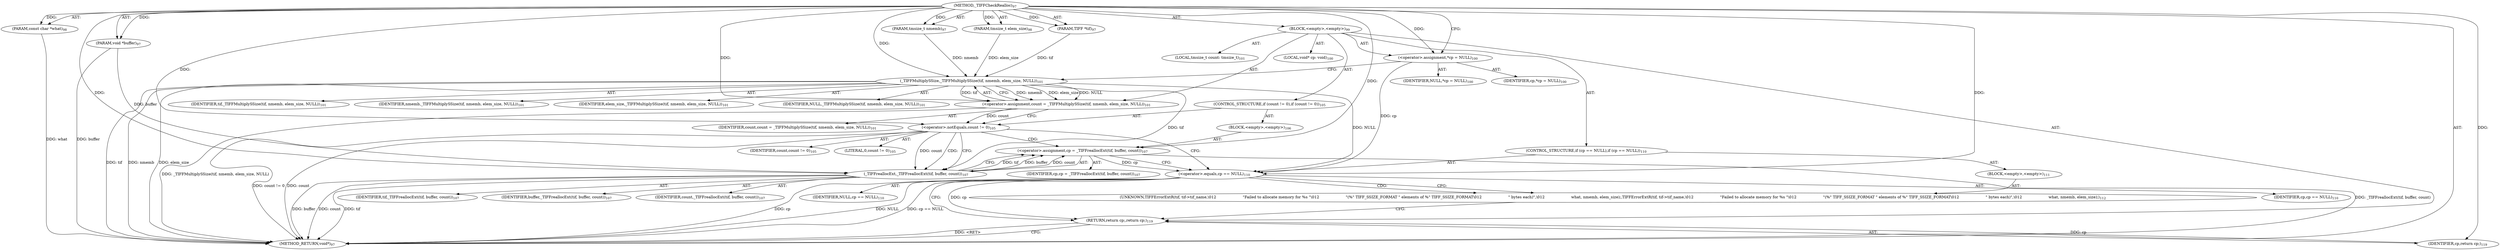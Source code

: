 digraph "_TIFFCheckRealloc" {  
"20788" [label = <(METHOD,_TIFFCheckRealloc)<SUB>97</SUB>> ]
"20789" [label = <(PARAM,TIFF *tif)<SUB>97</SUB>> ]
"20790" [label = <(PARAM,void *buffer)<SUB>97</SUB>> ]
"20791" [label = <(PARAM,tmsize_t nmemb)<SUB>97</SUB>> ]
"20792" [label = <(PARAM,tmsize_t elem_size)<SUB>98</SUB>> ]
"20793" [label = <(PARAM,const char *what)<SUB>98</SUB>> ]
"20794" [label = <(BLOCK,&lt;empty&gt;,&lt;empty&gt;)<SUB>99</SUB>> ]
"20795" [label = <(LOCAL,void* cp: void)<SUB>100</SUB>> ]
"20796" [label = <(&lt;operator&gt;.assignment,*cp = NULL)<SUB>100</SUB>> ]
"20797" [label = <(IDENTIFIER,cp,*cp = NULL)<SUB>100</SUB>> ]
"20798" [label = <(IDENTIFIER,NULL,*cp = NULL)<SUB>100</SUB>> ]
"20799" [label = <(LOCAL,tmsize_t count: tmsize_t)<SUB>101</SUB>> ]
"20800" [label = <(&lt;operator&gt;.assignment,count = _TIFFMultiplySSize(tif, nmemb, elem_size, NULL))<SUB>101</SUB>> ]
"20801" [label = <(IDENTIFIER,count,count = _TIFFMultiplySSize(tif, nmemb, elem_size, NULL))<SUB>101</SUB>> ]
"20802" [label = <(_TIFFMultiplySSize,_TIFFMultiplySSize(tif, nmemb, elem_size, NULL))<SUB>101</SUB>> ]
"20803" [label = <(IDENTIFIER,tif,_TIFFMultiplySSize(tif, nmemb, elem_size, NULL))<SUB>101</SUB>> ]
"20804" [label = <(IDENTIFIER,nmemb,_TIFFMultiplySSize(tif, nmemb, elem_size, NULL))<SUB>101</SUB>> ]
"20805" [label = <(IDENTIFIER,elem_size,_TIFFMultiplySSize(tif, nmemb, elem_size, NULL))<SUB>101</SUB>> ]
"20806" [label = <(IDENTIFIER,NULL,_TIFFMultiplySSize(tif, nmemb, elem_size, NULL))<SUB>101</SUB>> ]
"20807" [label = <(CONTROL_STRUCTURE,if (count != 0),if (count != 0))<SUB>105</SUB>> ]
"20808" [label = <(&lt;operator&gt;.notEquals,count != 0)<SUB>105</SUB>> ]
"20809" [label = <(IDENTIFIER,count,count != 0)<SUB>105</SUB>> ]
"20810" [label = <(LITERAL,0,count != 0)<SUB>105</SUB>> ]
"20811" [label = <(BLOCK,&lt;empty&gt;,&lt;empty&gt;)<SUB>106</SUB>> ]
"20812" [label = <(&lt;operator&gt;.assignment,cp = _TIFFreallocExt(tif, buffer, count))<SUB>107</SUB>> ]
"20813" [label = <(IDENTIFIER,cp,cp = _TIFFreallocExt(tif, buffer, count))<SUB>107</SUB>> ]
"20814" [label = <(_TIFFreallocExt,_TIFFreallocExt(tif, buffer, count))<SUB>107</SUB>> ]
"20815" [label = <(IDENTIFIER,tif,_TIFFreallocExt(tif, buffer, count))<SUB>107</SUB>> ]
"20816" [label = <(IDENTIFIER,buffer,_TIFFreallocExt(tif, buffer, count))<SUB>107</SUB>> ]
"20817" [label = <(IDENTIFIER,count,_TIFFreallocExt(tif, buffer, count))<SUB>107</SUB>> ]
"20818" [label = <(CONTROL_STRUCTURE,if (cp == NULL),if (cp == NULL))<SUB>110</SUB>> ]
"20819" [label = <(&lt;operator&gt;.equals,cp == NULL)<SUB>110</SUB>> ]
"20820" [label = <(IDENTIFIER,cp,cp == NULL)<SUB>110</SUB>> ]
"20821" [label = <(IDENTIFIER,NULL,cp == NULL)<SUB>110</SUB>> ]
"20822" [label = <(BLOCK,&lt;empty&gt;,&lt;empty&gt;)<SUB>111</SUB>> ]
"20823" [label = <(UNKNOWN,TIFFErrorExtR(tif, tif-&gt;tif_name,\012                      &quot;Failed to allocate memory for %s &quot;\012                      &quot;(%&quot; TIFF_SSIZE_FORMAT &quot; elements of %&quot; TIFF_SSIZE_FORMAT\012                      &quot; bytes each)&quot;,\012                      what, nmemb, elem_size);,TIFFErrorExtR(tif, tif-&gt;tif_name,\012                      &quot;Failed to allocate memory for %s &quot;\012                      &quot;(%&quot; TIFF_SSIZE_FORMAT &quot; elements of %&quot; TIFF_SSIZE_FORMAT\012                      &quot; bytes each)&quot;,\012                      what, nmemb, elem_size);)<SUB>112</SUB>> ]
"20824" [label = <(RETURN,return cp;,return cp;)<SUB>119</SUB>> ]
"20825" [label = <(IDENTIFIER,cp,return cp;)<SUB>119</SUB>> ]
"20826" [label = <(METHOD_RETURN,void*)<SUB>97</SUB>> ]
  "20788" -> "20789"  [ label = "AST: "] 
  "20788" -> "20790"  [ label = "AST: "] 
  "20788" -> "20791"  [ label = "AST: "] 
  "20788" -> "20792"  [ label = "AST: "] 
  "20788" -> "20793"  [ label = "AST: "] 
  "20788" -> "20794"  [ label = "AST: "] 
  "20788" -> "20826"  [ label = "AST: "] 
  "20794" -> "20795"  [ label = "AST: "] 
  "20794" -> "20796"  [ label = "AST: "] 
  "20794" -> "20799"  [ label = "AST: "] 
  "20794" -> "20800"  [ label = "AST: "] 
  "20794" -> "20807"  [ label = "AST: "] 
  "20794" -> "20818"  [ label = "AST: "] 
  "20794" -> "20824"  [ label = "AST: "] 
  "20796" -> "20797"  [ label = "AST: "] 
  "20796" -> "20798"  [ label = "AST: "] 
  "20800" -> "20801"  [ label = "AST: "] 
  "20800" -> "20802"  [ label = "AST: "] 
  "20802" -> "20803"  [ label = "AST: "] 
  "20802" -> "20804"  [ label = "AST: "] 
  "20802" -> "20805"  [ label = "AST: "] 
  "20802" -> "20806"  [ label = "AST: "] 
  "20807" -> "20808"  [ label = "AST: "] 
  "20807" -> "20811"  [ label = "AST: "] 
  "20808" -> "20809"  [ label = "AST: "] 
  "20808" -> "20810"  [ label = "AST: "] 
  "20811" -> "20812"  [ label = "AST: "] 
  "20812" -> "20813"  [ label = "AST: "] 
  "20812" -> "20814"  [ label = "AST: "] 
  "20814" -> "20815"  [ label = "AST: "] 
  "20814" -> "20816"  [ label = "AST: "] 
  "20814" -> "20817"  [ label = "AST: "] 
  "20818" -> "20819"  [ label = "AST: "] 
  "20818" -> "20822"  [ label = "AST: "] 
  "20819" -> "20820"  [ label = "AST: "] 
  "20819" -> "20821"  [ label = "AST: "] 
  "20822" -> "20823"  [ label = "AST: "] 
  "20824" -> "20825"  [ label = "AST: "] 
  "20796" -> "20802"  [ label = "CFG: "] 
  "20800" -> "20808"  [ label = "CFG: "] 
  "20824" -> "20826"  [ label = "CFG: "] 
  "20802" -> "20800"  [ label = "CFG: "] 
  "20808" -> "20814"  [ label = "CFG: "] 
  "20808" -> "20819"  [ label = "CFG: "] 
  "20819" -> "20823"  [ label = "CFG: "] 
  "20819" -> "20824"  [ label = "CFG: "] 
  "20812" -> "20819"  [ label = "CFG: "] 
  "20823" -> "20824"  [ label = "CFG: "] 
  "20814" -> "20812"  [ label = "CFG: "] 
  "20788" -> "20796"  [ label = "CFG: "] 
  "20824" -> "20826"  [ label = "DDG: &lt;RET&gt;"] 
  "20790" -> "20826"  [ label = "DDG: buffer"] 
  "20793" -> "20826"  [ label = "DDG: what"] 
  "20802" -> "20826"  [ label = "DDG: tif"] 
  "20802" -> "20826"  [ label = "DDG: nmemb"] 
  "20802" -> "20826"  [ label = "DDG: elem_size"] 
  "20800" -> "20826"  [ label = "DDG: _TIFFMultiplySSize(tif, nmemb, elem_size, NULL)"] 
  "20808" -> "20826"  [ label = "DDG: count"] 
  "20808" -> "20826"  [ label = "DDG: count != 0"] 
  "20814" -> "20826"  [ label = "DDG: tif"] 
  "20814" -> "20826"  [ label = "DDG: buffer"] 
  "20814" -> "20826"  [ label = "DDG: count"] 
  "20812" -> "20826"  [ label = "DDG: _TIFFreallocExt(tif, buffer, count)"] 
  "20819" -> "20826"  [ label = "DDG: cp"] 
  "20819" -> "20826"  [ label = "DDG: NULL"] 
  "20819" -> "20826"  [ label = "DDG: cp == NULL"] 
  "20788" -> "20789"  [ label = "DDG: "] 
  "20788" -> "20790"  [ label = "DDG: "] 
  "20788" -> "20791"  [ label = "DDG: "] 
  "20788" -> "20792"  [ label = "DDG: "] 
  "20788" -> "20793"  [ label = "DDG: "] 
  "20788" -> "20796"  [ label = "DDG: "] 
  "20802" -> "20800"  [ label = "DDG: tif"] 
  "20802" -> "20800"  [ label = "DDG: nmemb"] 
  "20802" -> "20800"  [ label = "DDG: elem_size"] 
  "20802" -> "20800"  [ label = "DDG: NULL"] 
  "20825" -> "20824"  [ label = "DDG: cp"] 
  "20819" -> "20824"  [ label = "DDG: cp"] 
  "20788" -> "20800"  [ label = "DDG: "] 
  "20788" -> "20825"  [ label = "DDG: "] 
  "20789" -> "20802"  [ label = "DDG: tif"] 
  "20788" -> "20802"  [ label = "DDG: "] 
  "20791" -> "20802"  [ label = "DDG: nmemb"] 
  "20792" -> "20802"  [ label = "DDG: elem_size"] 
  "20800" -> "20808"  [ label = "DDG: count"] 
  "20788" -> "20808"  [ label = "DDG: "] 
  "20814" -> "20812"  [ label = "DDG: tif"] 
  "20814" -> "20812"  [ label = "DDG: buffer"] 
  "20814" -> "20812"  [ label = "DDG: count"] 
  "20796" -> "20819"  [ label = "DDG: cp"] 
  "20812" -> "20819"  [ label = "DDG: cp"] 
  "20788" -> "20819"  [ label = "DDG: "] 
  "20802" -> "20819"  [ label = "DDG: NULL"] 
  "20788" -> "20812"  [ label = "DDG: "] 
  "20802" -> "20814"  [ label = "DDG: tif"] 
  "20788" -> "20814"  [ label = "DDG: "] 
  "20790" -> "20814"  [ label = "DDG: buffer"] 
  "20808" -> "20814"  [ label = "DDG: count"] 
  "20808" -> "20814"  [ label = "CDG: "] 
  "20808" -> "20812"  [ label = "CDG: "] 
  "20819" -> "20823"  [ label = "CDG: "] 
}
